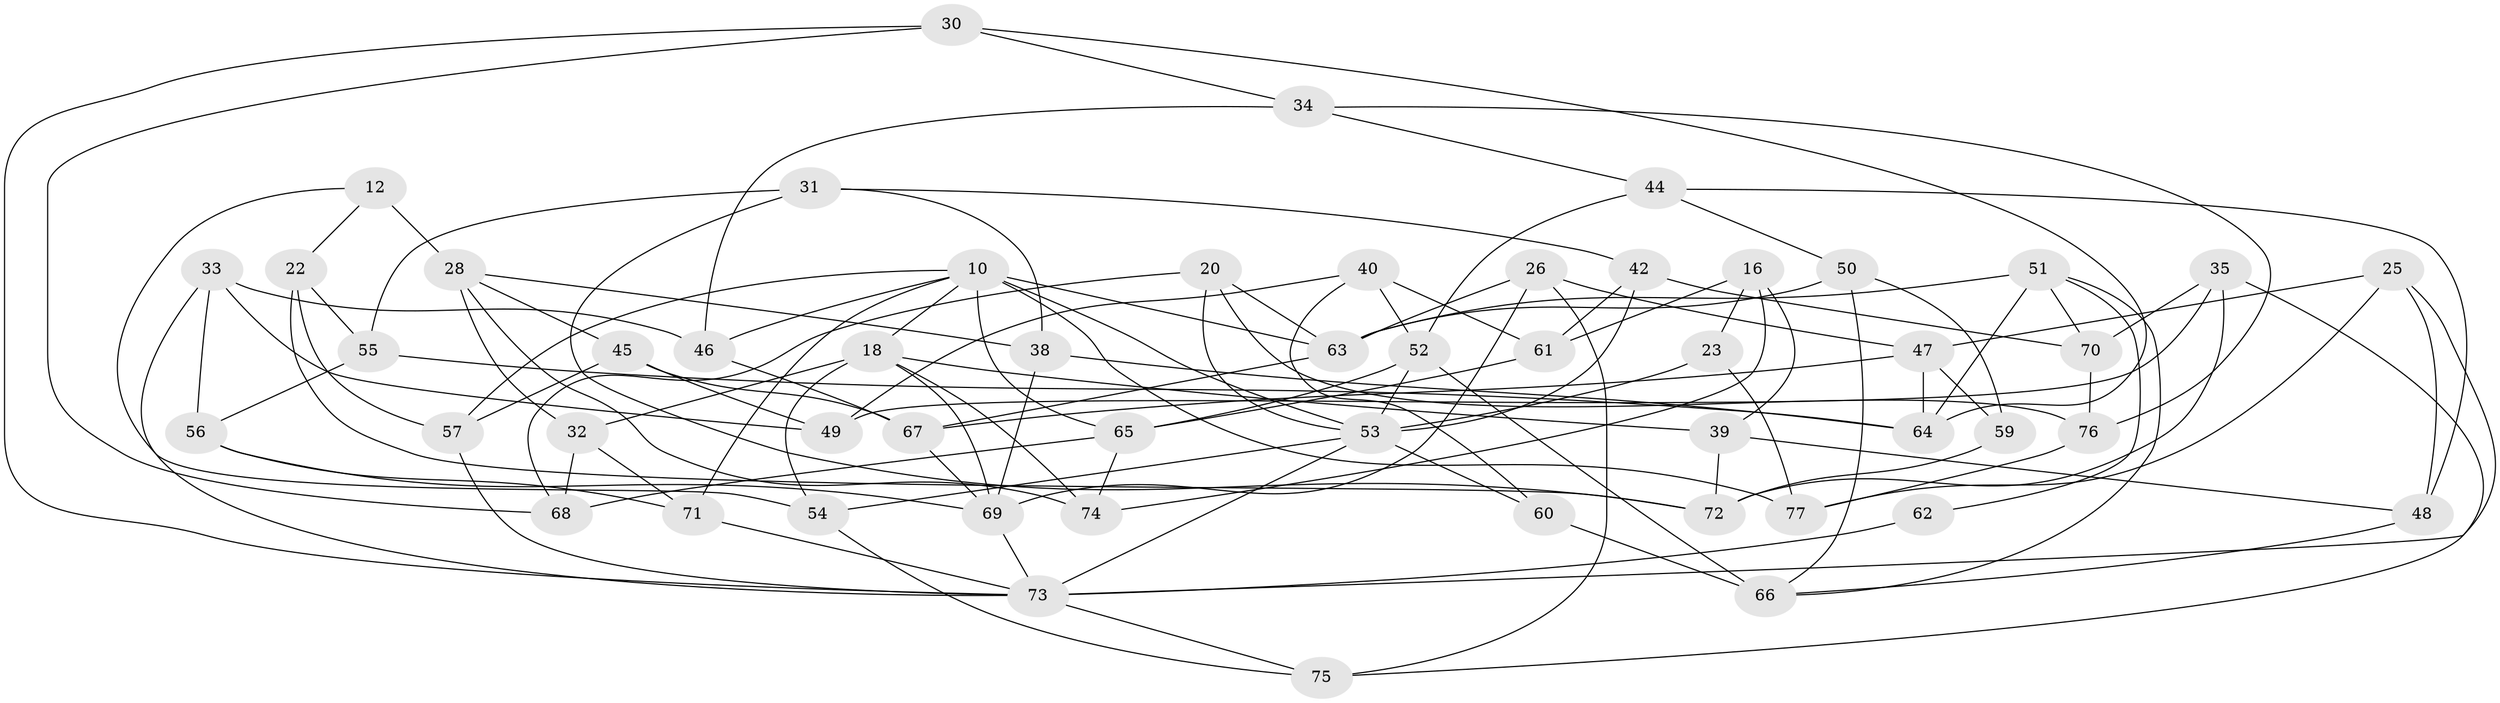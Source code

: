 // original degree distribution, {4: 1.0}
// Generated by graph-tools (version 1.1) at 2025/04/03/04/25 22:04:18]
// undirected, 53 vertices, 117 edges
graph export_dot {
graph [start="1"]
  node [color=gray90,style=filled];
  10 [super="+6+9"];
  12;
  16;
  18 [super="+15"];
  20;
  22;
  23;
  25;
  26;
  28 [super="+7"];
  30;
  31;
  32;
  33;
  34;
  35;
  38;
  39;
  40;
  42;
  44;
  45;
  46;
  47 [super="+27"];
  48;
  49;
  50;
  51 [super="+36"];
  52 [super="+19"];
  53 [super="+14"];
  54;
  55;
  56;
  57;
  59;
  60;
  61;
  62;
  63 [super="+17"];
  64 [super="+11"];
  65 [super="+2"];
  66 [super="+1"];
  67 [super="+43"];
  68;
  69 [super="+24"];
  70;
  71;
  72 [super="+41"];
  73 [super="+8+58+37"];
  74;
  75;
  76;
  77 [super="+21"];
  10 -- 63 [weight=2];
  10 -- 57;
  10 -- 77 [weight=2];
  10 -- 65;
  10 -- 53;
  10 -- 71;
  10 -- 46;
  10 -- 18;
  12 -- 28 [weight=2];
  12 -- 54;
  12 -- 22;
  16 -- 23;
  16 -- 74;
  16 -- 39;
  16 -- 61;
  18 -- 74;
  18 -- 32;
  18 -- 54;
  18 -- 69;
  18 -- 39;
  20 -- 76;
  20 -- 68;
  20 -- 53;
  20 -- 63;
  22 -- 55;
  22 -- 57;
  22 -- 72;
  23 -- 77 [weight=2];
  23 -- 53;
  25 -- 47;
  25 -- 77;
  25 -- 48;
  25 -- 73;
  26 -- 75;
  26 -- 63;
  26 -- 69;
  26 -- 47;
  28 -- 32;
  28 -- 38;
  28 -- 74;
  28 -- 45;
  30 -- 34;
  30 -- 73;
  30 -- 68;
  30 -- 64;
  31 -- 38;
  31 -- 42;
  31 -- 55;
  31 -- 72;
  32 -- 68;
  32 -- 71;
  33 -- 49;
  33 -- 46;
  33 -- 56;
  33 -- 73;
  34 -- 44;
  34 -- 76;
  34 -- 46;
  35 -- 70;
  35 -- 72;
  35 -- 49;
  35 -- 75;
  38 -- 69;
  38 -- 64;
  39 -- 48;
  39 -- 72;
  40 -- 49;
  40 -- 52;
  40 -- 61;
  40 -- 60;
  42 -- 70;
  42 -- 61;
  42 -- 53;
  44 -- 48;
  44 -- 50;
  44 -- 52;
  45 -- 49;
  45 -- 67;
  45 -- 57;
  46 -- 67;
  47 -- 67;
  47 -- 64 [weight=2];
  47 -- 59;
  48 -- 66;
  50 -- 59;
  50 -- 66;
  50 -- 63;
  51 -- 70;
  51 -- 66;
  51 -- 63 [weight=2];
  51 -- 64;
  51 -- 62;
  52 -- 65 [weight=2];
  52 -- 66;
  52 -- 53;
  53 -- 54;
  53 -- 60;
  53 -- 73;
  54 -- 75;
  55 -- 64;
  55 -- 56;
  56 -- 71;
  56 -- 69;
  57 -- 73;
  59 -- 72 [weight=2];
  60 -- 66 [weight=2];
  61 -- 65;
  62 -- 73 [weight=3];
  63 -- 67;
  65 -- 74;
  65 -- 68;
  67 -- 69 [weight=2];
  69 -- 73 [weight=2];
  70 -- 76;
  71 -- 73;
  73 -- 75;
  76 -- 77;
}
